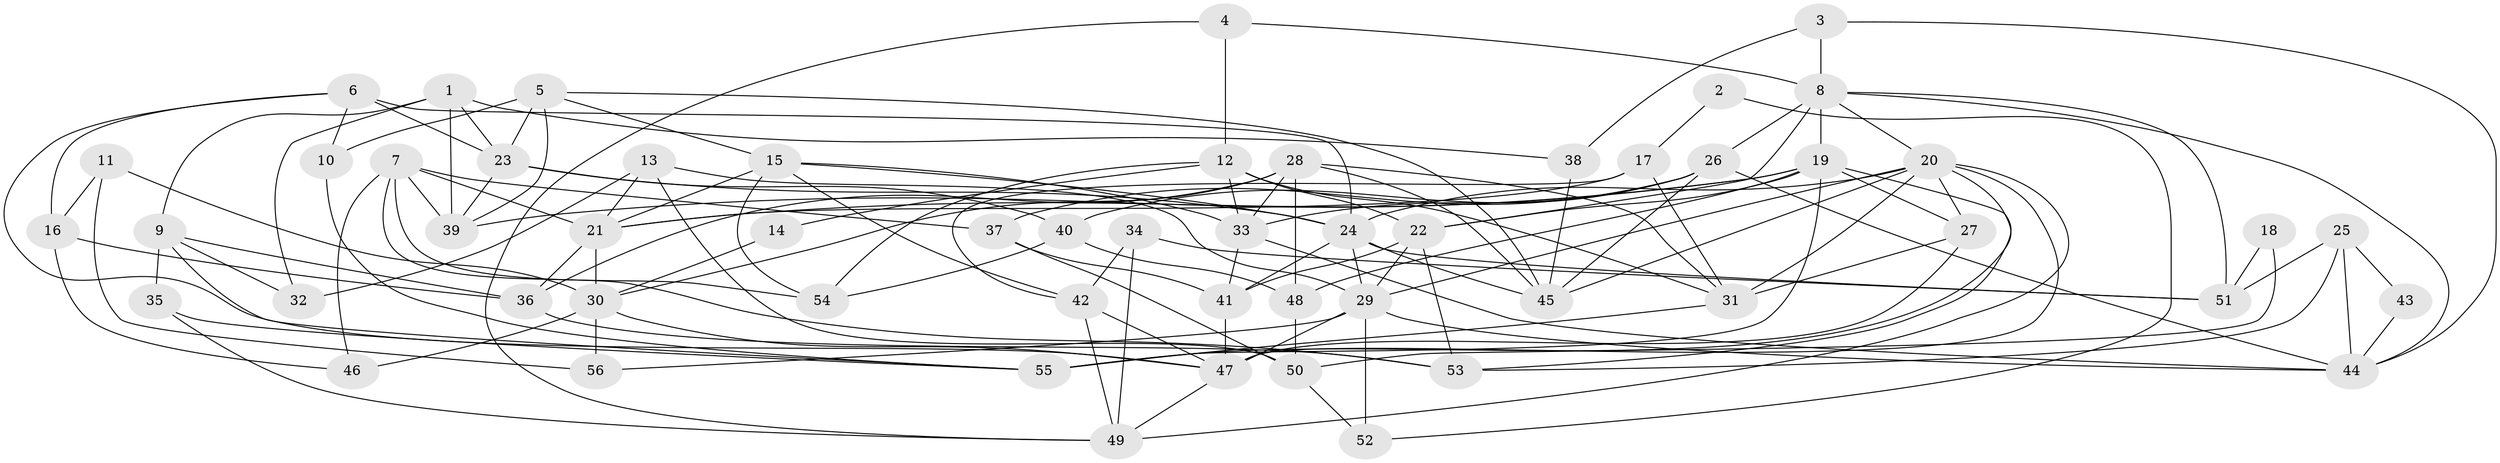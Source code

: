 // original degree distribution, {3: 0.2391304347826087, 8: 0.043478260869565216, 2: 0.15217391304347827, 4: 0.29347826086956524, 5: 0.18478260869565216, 6: 0.07608695652173914, 7: 0.010869565217391304}
// Generated by graph-tools (version 1.1) at 2025/37/03/04/25 23:37:09]
// undirected, 56 vertices, 137 edges
graph export_dot {
  node [color=gray90,style=filled];
  1;
  2;
  3;
  4;
  5;
  6;
  7;
  8;
  9;
  10;
  11;
  12;
  13;
  14;
  15;
  16;
  17;
  18;
  19;
  20;
  21;
  22;
  23;
  24;
  25;
  26;
  27;
  28;
  29;
  30;
  31;
  32;
  33;
  34;
  35;
  36;
  37;
  38;
  39;
  40;
  41;
  42;
  43;
  44;
  45;
  46;
  47;
  48;
  49;
  50;
  51;
  52;
  53;
  54;
  55;
  56;
  1 -- 9 [weight=1.0];
  1 -- 23 [weight=1.0];
  1 -- 32 [weight=1.0];
  1 -- 38 [weight=1.0];
  1 -- 39 [weight=1.0];
  2 -- 17 [weight=1.0];
  2 -- 52 [weight=1.0];
  3 -- 8 [weight=1.0];
  3 -- 38 [weight=1.0];
  3 -- 44 [weight=1.0];
  4 -- 8 [weight=1.0];
  4 -- 12 [weight=1.0];
  4 -- 49 [weight=1.0];
  5 -- 10 [weight=1.0];
  5 -- 15 [weight=1.0];
  5 -- 23 [weight=1.0];
  5 -- 39 [weight=1.0];
  5 -- 45 [weight=1.0];
  6 -- 10 [weight=1.0];
  6 -- 16 [weight=1.0];
  6 -- 23 [weight=1.0];
  6 -- 24 [weight=2.0];
  6 -- 47 [weight=1.0];
  7 -- 21 [weight=1.0];
  7 -- 37 [weight=1.0];
  7 -- 39 [weight=1.0];
  7 -- 46 [weight=1.0];
  7 -- 53 [weight=1.0];
  7 -- 54 [weight=1.0];
  8 -- 19 [weight=1.0];
  8 -- 20 [weight=1.0];
  8 -- 22 [weight=1.0];
  8 -- 26 [weight=1.0];
  8 -- 44 [weight=1.0];
  8 -- 51 [weight=1.0];
  9 -- 32 [weight=1.0];
  9 -- 35 [weight=1.0];
  9 -- 36 [weight=1.0];
  9 -- 55 [weight=1.0];
  10 -- 55 [weight=1.0];
  11 -- 16 [weight=1.0];
  11 -- 30 [weight=1.0];
  11 -- 56 [weight=1.0];
  12 -- 14 [weight=1.0];
  12 -- 22 [weight=2.0];
  12 -- 31 [weight=1.0];
  12 -- 33 [weight=1.0];
  12 -- 54 [weight=1.0];
  13 -- 21 [weight=1.0];
  13 -- 29 [weight=1.0];
  13 -- 32 [weight=1.0];
  13 -- 50 [weight=2.0];
  14 -- 30 [weight=1.0];
  15 -- 21 [weight=1.0];
  15 -- 24 [weight=1.0];
  15 -- 33 [weight=1.0];
  15 -- 42 [weight=1.0];
  15 -- 54 [weight=1.0];
  16 -- 36 [weight=1.0];
  16 -- 46 [weight=1.0];
  17 -- 21 [weight=1.0];
  17 -- 31 [weight=1.0];
  17 -- 42 [weight=1.0];
  18 -- 50 [weight=1.0];
  18 -- 51 [weight=1.0];
  19 -- 21 [weight=1.0];
  19 -- 22 [weight=1.0];
  19 -- 27 [weight=1.0];
  19 -- 39 [weight=1.0];
  19 -- 48 [weight=1.0];
  19 -- 53 [weight=1.0];
  19 -- 55 [weight=1.0];
  20 -- 24 [weight=1.0];
  20 -- 27 [weight=1.0];
  20 -- 29 [weight=1.0];
  20 -- 31 [weight=2.0];
  20 -- 45 [weight=1.0];
  20 -- 47 [weight=2.0];
  20 -- 49 [weight=1.0];
  20 -- 55 [weight=2.0];
  21 -- 30 [weight=2.0];
  21 -- 36 [weight=1.0];
  22 -- 29 [weight=1.0];
  22 -- 41 [weight=1.0];
  22 -- 53 [weight=1.0];
  23 -- 24 [weight=1.0];
  23 -- 39 [weight=1.0];
  23 -- 40 [weight=1.0];
  24 -- 29 [weight=1.0];
  24 -- 41 [weight=1.0];
  24 -- 45 [weight=1.0];
  24 -- 51 [weight=1.0];
  25 -- 43 [weight=1.0];
  25 -- 44 [weight=1.0];
  25 -- 51 [weight=1.0];
  25 -- 53 [weight=1.0];
  26 -- 33 [weight=1.0];
  26 -- 37 [weight=1.0];
  26 -- 40 [weight=1.0];
  26 -- 44 [weight=1.0];
  26 -- 45 [weight=1.0];
  27 -- 31 [weight=1.0];
  27 -- 47 [weight=1.0];
  28 -- 30 [weight=1.0];
  28 -- 31 [weight=1.0];
  28 -- 33 [weight=1.0];
  28 -- 36 [weight=2.0];
  28 -- 45 [weight=1.0];
  28 -- 48 [weight=1.0];
  29 -- 44 [weight=1.0];
  29 -- 47 [weight=1.0];
  29 -- 52 [weight=1.0];
  29 -- 56 [weight=1.0];
  30 -- 46 [weight=1.0];
  30 -- 47 [weight=1.0];
  30 -- 56 [weight=1.0];
  31 -- 55 [weight=1.0];
  33 -- 41 [weight=1.0];
  33 -- 44 [weight=1.0];
  34 -- 42 [weight=1.0];
  34 -- 49 [weight=1.0];
  34 -- 51 [weight=1.0];
  35 -- 49 [weight=1.0];
  35 -- 55 [weight=1.0];
  36 -- 53 [weight=1.0];
  37 -- 41 [weight=1.0];
  37 -- 50 [weight=1.0];
  38 -- 45 [weight=1.0];
  40 -- 48 [weight=1.0];
  40 -- 54 [weight=1.0];
  41 -- 47 [weight=1.0];
  42 -- 47 [weight=1.0];
  42 -- 49 [weight=1.0];
  43 -- 44 [weight=1.0];
  47 -- 49 [weight=1.0];
  48 -- 50 [weight=1.0];
  50 -- 52 [weight=1.0];
}

